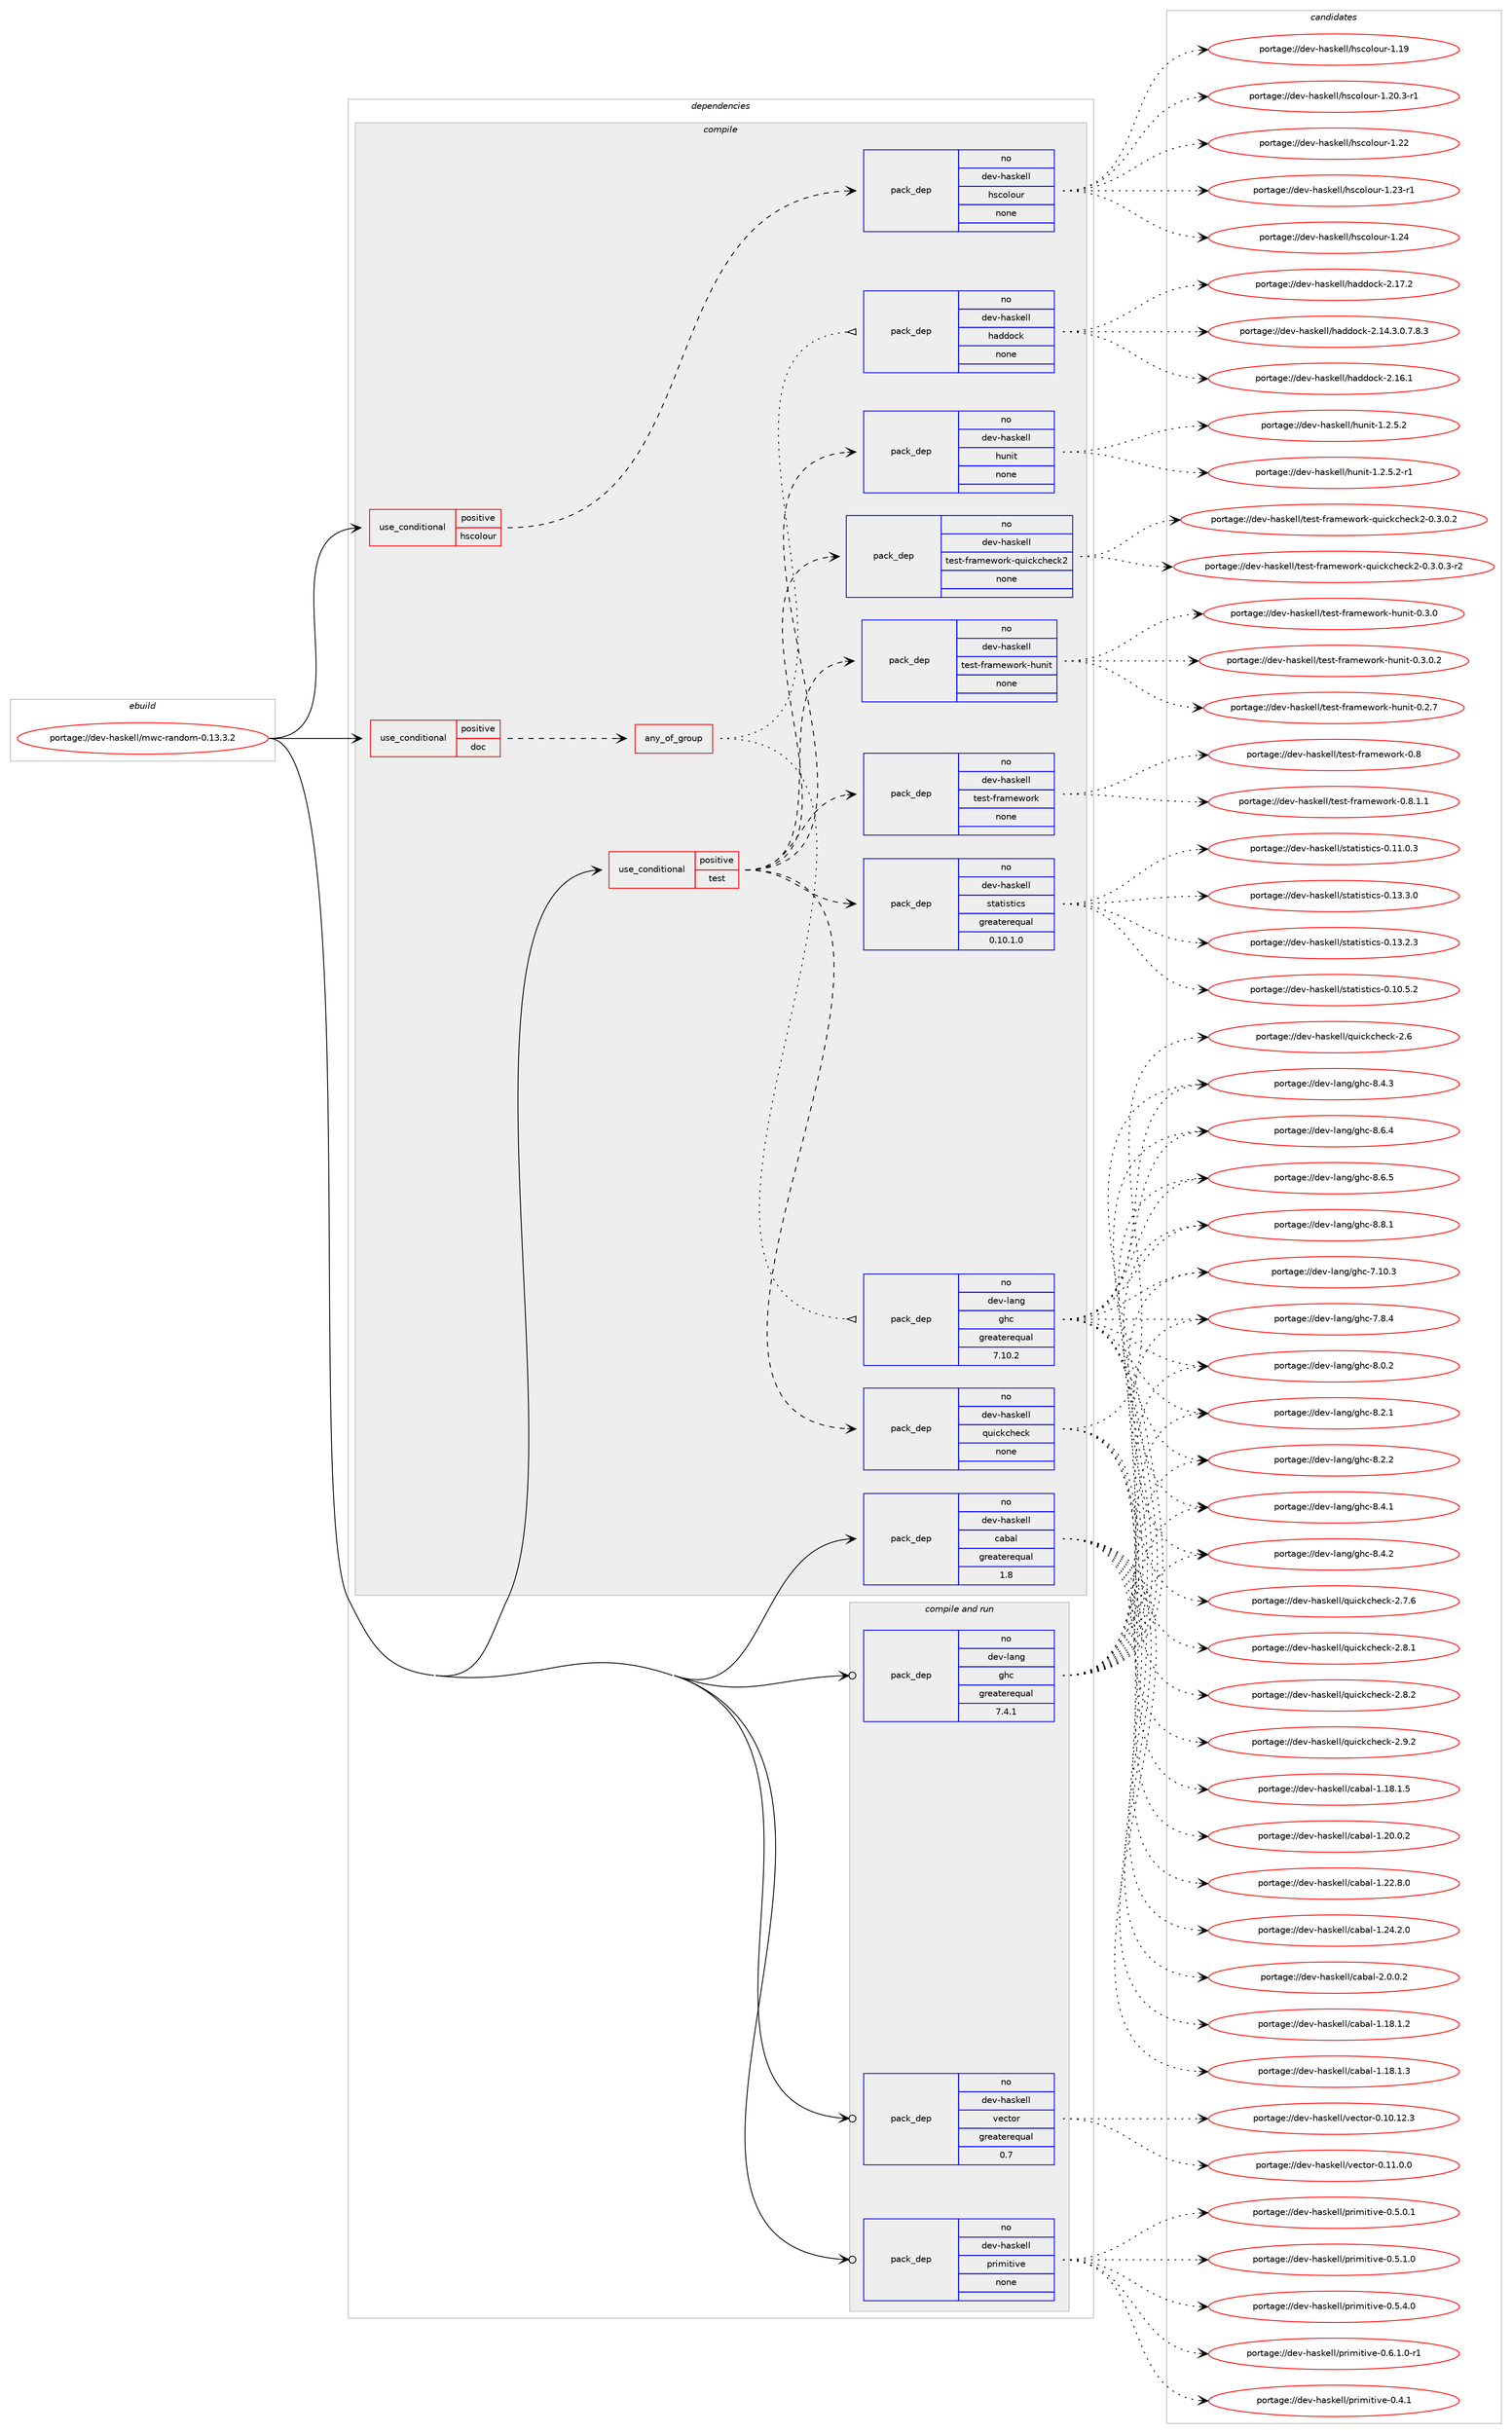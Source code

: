 digraph prolog {

# *************
# Graph options
# *************

newrank=true;
concentrate=true;
compound=true;
graph [rankdir=LR,fontname=Helvetica,fontsize=10,ranksep=1.5];#, ranksep=2.5, nodesep=0.2];
edge  [arrowhead=vee];
node  [fontname=Helvetica,fontsize=10];

# **********
# The ebuild
# **********

subgraph cluster_leftcol {
color=gray;
rank=same;
label=<<i>ebuild</i>>;
id [label="portage://dev-haskell/mwc-random-0.13.3.2", color=red, width=4, href="../dev-haskell/mwc-random-0.13.3.2.svg"];
}

# ****************
# The dependencies
# ****************

subgraph cluster_midcol {
color=gray;
label=<<i>dependencies</i>>;
subgraph cluster_compile {
fillcolor="#eeeeee";
style=filled;
label=<<i>compile</i>>;
subgraph cond16317 {
dependency75241 [label=<<TABLE BORDER="0" CELLBORDER="1" CELLSPACING="0" CELLPADDING="4"><TR><TD ROWSPAN="3" CELLPADDING="10">use_conditional</TD></TR><TR><TD>positive</TD></TR><TR><TD>doc</TD></TR></TABLE>>, shape=none, color=red];
subgraph any2071 {
dependency75242 [label=<<TABLE BORDER="0" CELLBORDER="1" CELLSPACING="0" CELLPADDING="4"><TR><TD CELLPADDING="10">any_of_group</TD></TR></TABLE>>, shape=none, color=red];subgraph pack56794 {
dependency75243 [label=<<TABLE BORDER="0" CELLBORDER="1" CELLSPACING="0" CELLPADDING="4" WIDTH="220"><TR><TD ROWSPAN="6" CELLPADDING="30">pack_dep</TD></TR><TR><TD WIDTH="110">no</TD></TR><TR><TD>dev-haskell</TD></TR><TR><TD>haddock</TD></TR><TR><TD>none</TD></TR><TR><TD></TD></TR></TABLE>>, shape=none, color=blue];
}
dependency75242:e -> dependency75243:w [weight=20,style="dotted",arrowhead="oinv"];
subgraph pack56795 {
dependency75244 [label=<<TABLE BORDER="0" CELLBORDER="1" CELLSPACING="0" CELLPADDING="4" WIDTH="220"><TR><TD ROWSPAN="6" CELLPADDING="30">pack_dep</TD></TR><TR><TD WIDTH="110">no</TD></TR><TR><TD>dev-lang</TD></TR><TR><TD>ghc</TD></TR><TR><TD>greaterequal</TD></TR><TR><TD>7.10.2</TD></TR></TABLE>>, shape=none, color=blue];
}
dependency75242:e -> dependency75244:w [weight=20,style="dotted",arrowhead="oinv"];
}
dependency75241:e -> dependency75242:w [weight=20,style="dashed",arrowhead="vee"];
}
id:e -> dependency75241:w [weight=20,style="solid",arrowhead="vee"];
subgraph cond16318 {
dependency75245 [label=<<TABLE BORDER="0" CELLBORDER="1" CELLSPACING="0" CELLPADDING="4"><TR><TD ROWSPAN="3" CELLPADDING="10">use_conditional</TD></TR><TR><TD>positive</TD></TR><TR><TD>hscolour</TD></TR></TABLE>>, shape=none, color=red];
subgraph pack56796 {
dependency75246 [label=<<TABLE BORDER="0" CELLBORDER="1" CELLSPACING="0" CELLPADDING="4" WIDTH="220"><TR><TD ROWSPAN="6" CELLPADDING="30">pack_dep</TD></TR><TR><TD WIDTH="110">no</TD></TR><TR><TD>dev-haskell</TD></TR><TR><TD>hscolour</TD></TR><TR><TD>none</TD></TR><TR><TD></TD></TR></TABLE>>, shape=none, color=blue];
}
dependency75245:e -> dependency75246:w [weight=20,style="dashed",arrowhead="vee"];
}
id:e -> dependency75245:w [weight=20,style="solid",arrowhead="vee"];
subgraph cond16319 {
dependency75247 [label=<<TABLE BORDER="0" CELLBORDER="1" CELLSPACING="0" CELLPADDING="4"><TR><TD ROWSPAN="3" CELLPADDING="10">use_conditional</TD></TR><TR><TD>positive</TD></TR><TR><TD>test</TD></TR></TABLE>>, shape=none, color=red];
subgraph pack56797 {
dependency75248 [label=<<TABLE BORDER="0" CELLBORDER="1" CELLSPACING="0" CELLPADDING="4" WIDTH="220"><TR><TD ROWSPAN="6" CELLPADDING="30">pack_dep</TD></TR><TR><TD WIDTH="110">no</TD></TR><TR><TD>dev-haskell</TD></TR><TR><TD>hunit</TD></TR><TR><TD>none</TD></TR><TR><TD></TD></TR></TABLE>>, shape=none, color=blue];
}
dependency75247:e -> dependency75248:w [weight=20,style="dashed",arrowhead="vee"];
subgraph pack56798 {
dependency75249 [label=<<TABLE BORDER="0" CELLBORDER="1" CELLSPACING="0" CELLPADDING="4" WIDTH="220"><TR><TD ROWSPAN="6" CELLPADDING="30">pack_dep</TD></TR><TR><TD WIDTH="110">no</TD></TR><TR><TD>dev-haskell</TD></TR><TR><TD>quickcheck</TD></TR><TR><TD>none</TD></TR><TR><TD></TD></TR></TABLE>>, shape=none, color=blue];
}
dependency75247:e -> dependency75249:w [weight=20,style="dashed",arrowhead="vee"];
subgraph pack56799 {
dependency75250 [label=<<TABLE BORDER="0" CELLBORDER="1" CELLSPACING="0" CELLPADDING="4" WIDTH="220"><TR><TD ROWSPAN="6" CELLPADDING="30">pack_dep</TD></TR><TR><TD WIDTH="110">no</TD></TR><TR><TD>dev-haskell</TD></TR><TR><TD>statistics</TD></TR><TR><TD>greaterequal</TD></TR><TR><TD>0.10.1.0</TD></TR></TABLE>>, shape=none, color=blue];
}
dependency75247:e -> dependency75250:w [weight=20,style="dashed",arrowhead="vee"];
subgraph pack56800 {
dependency75251 [label=<<TABLE BORDER="0" CELLBORDER="1" CELLSPACING="0" CELLPADDING="4" WIDTH="220"><TR><TD ROWSPAN="6" CELLPADDING="30">pack_dep</TD></TR><TR><TD WIDTH="110">no</TD></TR><TR><TD>dev-haskell</TD></TR><TR><TD>test-framework</TD></TR><TR><TD>none</TD></TR><TR><TD></TD></TR></TABLE>>, shape=none, color=blue];
}
dependency75247:e -> dependency75251:w [weight=20,style="dashed",arrowhead="vee"];
subgraph pack56801 {
dependency75252 [label=<<TABLE BORDER="0" CELLBORDER="1" CELLSPACING="0" CELLPADDING="4" WIDTH="220"><TR><TD ROWSPAN="6" CELLPADDING="30">pack_dep</TD></TR><TR><TD WIDTH="110">no</TD></TR><TR><TD>dev-haskell</TD></TR><TR><TD>test-framework-hunit</TD></TR><TR><TD>none</TD></TR><TR><TD></TD></TR></TABLE>>, shape=none, color=blue];
}
dependency75247:e -> dependency75252:w [weight=20,style="dashed",arrowhead="vee"];
subgraph pack56802 {
dependency75253 [label=<<TABLE BORDER="0" CELLBORDER="1" CELLSPACING="0" CELLPADDING="4" WIDTH="220"><TR><TD ROWSPAN="6" CELLPADDING="30">pack_dep</TD></TR><TR><TD WIDTH="110">no</TD></TR><TR><TD>dev-haskell</TD></TR><TR><TD>test-framework-quickcheck2</TD></TR><TR><TD>none</TD></TR><TR><TD></TD></TR></TABLE>>, shape=none, color=blue];
}
dependency75247:e -> dependency75253:w [weight=20,style="dashed",arrowhead="vee"];
}
id:e -> dependency75247:w [weight=20,style="solid",arrowhead="vee"];
subgraph pack56803 {
dependency75254 [label=<<TABLE BORDER="0" CELLBORDER="1" CELLSPACING="0" CELLPADDING="4" WIDTH="220"><TR><TD ROWSPAN="6" CELLPADDING="30">pack_dep</TD></TR><TR><TD WIDTH="110">no</TD></TR><TR><TD>dev-haskell</TD></TR><TR><TD>cabal</TD></TR><TR><TD>greaterequal</TD></TR><TR><TD>1.8</TD></TR></TABLE>>, shape=none, color=blue];
}
id:e -> dependency75254:w [weight=20,style="solid",arrowhead="vee"];
}
subgraph cluster_compileandrun {
fillcolor="#eeeeee";
style=filled;
label=<<i>compile and run</i>>;
subgraph pack56804 {
dependency75255 [label=<<TABLE BORDER="0" CELLBORDER="1" CELLSPACING="0" CELLPADDING="4" WIDTH="220"><TR><TD ROWSPAN="6" CELLPADDING="30">pack_dep</TD></TR><TR><TD WIDTH="110">no</TD></TR><TR><TD>dev-haskell</TD></TR><TR><TD>primitive</TD></TR><TR><TD>none</TD></TR><TR><TD></TD></TR></TABLE>>, shape=none, color=blue];
}
id:e -> dependency75255:w [weight=20,style="solid",arrowhead="odotvee"];
subgraph pack56805 {
dependency75256 [label=<<TABLE BORDER="0" CELLBORDER="1" CELLSPACING="0" CELLPADDING="4" WIDTH="220"><TR><TD ROWSPAN="6" CELLPADDING="30">pack_dep</TD></TR><TR><TD WIDTH="110">no</TD></TR><TR><TD>dev-haskell</TD></TR><TR><TD>vector</TD></TR><TR><TD>greaterequal</TD></TR><TR><TD>0.7</TD></TR></TABLE>>, shape=none, color=blue];
}
id:e -> dependency75256:w [weight=20,style="solid",arrowhead="odotvee"];
subgraph pack56806 {
dependency75257 [label=<<TABLE BORDER="0" CELLBORDER="1" CELLSPACING="0" CELLPADDING="4" WIDTH="220"><TR><TD ROWSPAN="6" CELLPADDING="30">pack_dep</TD></TR><TR><TD WIDTH="110">no</TD></TR><TR><TD>dev-lang</TD></TR><TR><TD>ghc</TD></TR><TR><TD>greaterequal</TD></TR><TR><TD>7.4.1</TD></TR></TABLE>>, shape=none, color=blue];
}
id:e -> dependency75257:w [weight=20,style="solid",arrowhead="odotvee"];
}
subgraph cluster_run {
fillcolor="#eeeeee";
style=filled;
label=<<i>run</i>>;
}
}

# **************
# The candidates
# **************

subgraph cluster_choices {
rank=same;
color=gray;
label=<<i>candidates</i>>;

subgraph choice56794 {
color=black;
nodesep=1;
choiceportage1001011184510497115107101108108471049710010011199107455046495246514648465546564651 [label="portage://dev-haskell/haddock-2.14.3.0.7.8.3", color=red, width=4,href="../dev-haskell/haddock-2.14.3.0.7.8.3.svg"];
choiceportage100101118451049711510710110810847104971001001119910745504649544649 [label="portage://dev-haskell/haddock-2.16.1", color=red, width=4,href="../dev-haskell/haddock-2.16.1.svg"];
choiceportage100101118451049711510710110810847104971001001119910745504649554650 [label="portage://dev-haskell/haddock-2.17.2", color=red, width=4,href="../dev-haskell/haddock-2.17.2.svg"];
dependency75243:e -> choiceportage1001011184510497115107101108108471049710010011199107455046495246514648465546564651:w [style=dotted,weight="100"];
dependency75243:e -> choiceportage100101118451049711510710110810847104971001001119910745504649544649:w [style=dotted,weight="100"];
dependency75243:e -> choiceportage100101118451049711510710110810847104971001001119910745504649554650:w [style=dotted,weight="100"];
}
subgraph choice56795 {
color=black;
nodesep=1;
choiceportage1001011184510897110103471031049945554649484651 [label="portage://dev-lang/ghc-7.10.3", color=red, width=4,href="../dev-lang/ghc-7.10.3.svg"];
choiceportage10010111845108971101034710310499455546564652 [label="portage://dev-lang/ghc-7.8.4", color=red, width=4,href="../dev-lang/ghc-7.8.4.svg"];
choiceportage10010111845108971101034710310499455646484650 [label="portage://dev-lang/ghc-8.0.2", color=red, width=4,href="../dev-lang/ghc-8.0.2.svg"];
choiceportage10010111845108971101034710310499455646504649 [label="portage://dev-lang/ghc-8.2.1", color=red, width=4,href="../dev-lang/ghc-8.2.1.svg"];
choiceportage10010111845108971101034710310499455646504650 [label="portage://dev-lang/ghc-8.2.2", color=red, width=4,href="../dev-lang/ghc-8.2.2.svg"];
choiceportage10010111845108971101034710310499455646524649 [label="portage://dev-lang/ghc-8.4.1", color=red, width=4,href="../dev-lang/ghc-8.4.1.svg"];
choiceportage10010111845108971101034710310499455646524650 [label="portage://dev-lang/ghc-8.4.2", color=red, width=4,href="../dev-lang/ghc-8.4.2.svg"];
choiceportage10010111845108971101034710310499455646524651 [label="portage://dev-lang/ghc-8.4.3", color=red, width=4,href="../dev-lang/ghc-8.4.3.svg"];
choiceportage10010111845108971101034710310499455646544652 [label="portage://dev-lang/ghc-8.6.4", color=red, width=4,href="../dev-lang/ghc-8.6.4.svg"];
choiceportage10010111845108971101034710310499455646544653 [label="portage://dev-lang/ghc-8.6.5", color=red, width=4,href="../dev-lang/ghc-8.6.5.svg"];
choiceportage10010111845108971101034710310499455646564649 [label="portage://dev-lang/ghc-8.8.1", color=red, width=4,href="../dev-lang/ghc-8.8.1.svg"];
dependency75244:e -> choiceportage1001011184510897110103471031049945554649484651:w [style=dotted,weight="100"];
dependency75244:e -> choiceportage10010111845108971101034710310499455546564652:w [style=dotted,weight="100"];
dependency75244:e -> choiceportage10010111845108971101034710310499455646484650:w [style=dotted,weight="100"];
dependency75244:e -> choiceportage10010111845108971101034710310499455646504649:w [style=dotted,weight="100"];
dependency75244:e -> choiceportage10010111845108971101034710310499455646504650:w [style=dotted,weight="100"];
dependency75244:e -> choiceportage10010111845108971101034710310499455646524649:w [style=dotted,weight="100"];
dependency75244:e -> choiceportage10010111845108971101034710310499455646524650:w [style=dotted,weight="100"];
dependency75244:e -> choiceportage10010111845108971101034710310499455646524651:w [style=dotted,weight="100"];
dependency75244:e -> choiceportage10010111845108971101034710310499455646544652:w [style=dotted,weight="100"];
dependency75244:e -> choiceportage10010111845108971101034710310499455646544653:w [style=dotted,weight="100"];
dependency75244:e -> choiceportage10010111845108971101034710310499455646564649:w [style=dotted,weight="100"];
}
subgraph choice56796 {
color=black;
nodesep=1;
choiceportage100101118451049711510710110810847104115991111081111171144549464957 [label="portage://dev-haskell/hscolour-1.19", color=red, width=4,href="../dev-haskell/hscolour-1.19.svg"];
choiceportage10010111845104971151071011081084710411599111108111117114454946504846514511449 [label="portage://dev-haskell/hscolour-1.20.3-r1", color=red, width=4,href="../dev-haskell/hscolour-1.20.3-r1.svg"];
choiceportage100101118451049711510710110810847104115991111081111171144549465050 [label="portage://dev-haskell/hscolour-1.22", color=red, width=4,href="../dev-haskell/hscolour-1.22.svg"];
choiceportage1001011184510497115107101108108471041159911110811111711445494650514511449 [label="portage://dev-haskell/hscolour-1.23-r1", color=red, width=4,href="../dev-haskell/hscolour-1.23-r1.svg"];
choiceportage100101118451049711510710110810847104115991111081111171144549465052 [label="portage://dev-haskell/hscolour-1.24", color=red, width=4,href="../dev-haskell/hscolour-1.24.svg"];
dependency75246:e -> choiceportage100101118451049711510710110810847104115991111081111171144549464957:w [style=dotted,weight="100"];
dependency75246:e -> choiceportage10010111845104971151071011081084710411599111108111117114454946504846514511449:w [style=dotted,weight="100"];
dependency75246:e -> choiceportage100101118451049711510710110810847104115991111081111171144549465050:w [style=dotted,weight="100"];
dependency75246:e -> choiceportage1001011184510497115107101108108471041159911110811111711445494650514511449:w [style=dotted,weight="100"];
dependency75246:e -> choiceportage100101118451049711510710110810847104115991111081111171144549465052:w [style=dotted,weight="100"];
}
subgraph choice56797 {
color=black;
nodesep=1;
choiceportage1001011184510497115107101108108471041171101051164549465046534650 [label="portage://dev-haskell/hunit-1.2.5.2", color=red, width=4,href="../dev-haskell/hunit-1.2.5.2.svg"];
choiceportage10010111845104971151071011081084710411711010511645494650465346504511449 [label="portage://dev-haskell/hunit-1.2.5.2-r1", color=red, width=4,href="../dev-haskell/hunit-1.2.5.2-r1.svg"];
dependency75248:e -> choiceportage1001011184510497115107101108108471041171101051164549465046534650:w [style=dotted,weight="100"];
dependency75248:e -> choiceportage10010111845104971151071011081084710411711010511645494650465346504511449:w [style=dotted,weight="100"];
}
subgraph choice56798 {
color=black;
nodesep=1;
choiceportage10010111845104971151071011081084711311710599107991041019910745504654 [label="portage://dev-haskell/quickcheck-2.6", color=red, width=4,href="../dev-haskell/quickcheck-2.6.svg"];
choiceportage100101118451049711510710110810847113117105991079910410199107455046554654 [label="portage://dev-haskell/quickcheck-2.7.6", color=red, width=4,href="../dev-haskell/quickcheck-2.7.6.svg"];
choiceportage100101118451049711510710110810847113117105991079910410199107455046564649 [label="portage://dev-haskell/quickcheck-2.8.1", color=red, width=4,href="../dev-haskell/quickcheck-2.8.1.svg"];
choiceportage100101118451049711510710110810847113117105991079910410199107455046564650 [label="portage://dev-haskell/quickcheck-2.8.2", color=red, width=4,href="../dev-haskell/quickcheck-2.8.2.svg"];
choiceportage100101118451049711510710110810847113117105991079910410199107455046574650 [label="portage://dev-haskell/quickcheck-2.9.2", color=red, width=4,href="../dev-haskell/quickcheck-2.9.2.svg"];
dependency75249:e -> choiceportage10010111845104971151071011081084711311710599107991041019910745504654:w [style=dotted,weight="100"];
dependency75249:e -> choiceportage100101118451049711510710110810847113117105991079910410199107455046554654:w [style=dotted,weight="100"];
dependency75249:e -> choiceportage100101118451049711510710110810847113117105991079910410199107455046564649:w [style=dotted,weight="100"];
dependency75249:e -> choiceportage100101118451049711510710110810847113117105991079910410199107455046564650:w [style=dotted,weight="100"];
dependency75249:e -> choiceportage100101118451049711510710110810847113117105991079910410199107455046574650:w [style=dotted,weight="100"];
}
subgraph choice56799 {
color=black;
nodesep=1;
choiceportage1001011184510497115107101108108471151169711610511511610599115454846494846534650 [label="portage://dev-haskell/statistics-0.10.5.2", color=red, width=4,href="../dev-haskell/statistics-0.10.5.2.svg"];
choiceportage1001011184510497115107101108108471151169711610511511610599115454846494946484651 [label="portage://dev-haskell/statistics-0.11.0.3", color=red, width=4,href="../dev-haskell/statistics-0.11.0.3.svg"];
choiceportage1001011184510497115107101108108471151169711610511511610599115454846495146504651 [label="portage://dev-haskell/statistics-0.13.2.3", color=red, width=4,href="../dev-haskell/statistics-0.13.2.3.svg"];
choiceportage1001011184510497115107101108108471151169711610511511610599115454846495146514648 [label="portage://dev-haskell/statistics-0.13.3.0", color=red, width=4,href="../dev-haskell/statistics-0.13.3.0.svg"];
dependency75250:e -> choiceportage1001011184510497115107101108108471151169711610511511610599115454846494846534650:w [style=dotted,weight="100"];
dependency75250:e -> choiceportage1001011184510497115107101108108471151169711610511511610599115454846494946484651:w [style=dotted,weight="100"];
dependency75250:e -> choiceportage1001011184510497115107101108108471151169711610511511610599115454846495146504651:w [style=dotted,weight="100"];
dependency75250:e -> choiceportage1001011184510497115107101108108471151169711610511511610599115454846495146514648:w [style=dotted,weight="100"];
}
subgraph choice56800 {
color=black;
nodesep=1;
choiceportage100101118451049711510710110810847116101115116451021149710910111911111410745484656 [label="portage://dev-haskell/test-framework-0.8", color=red, width=4,href="../dev-haskell/test-framework-0.8.svg"];
choiceportage10010111845104971151071011081084711610111511645102114971091011191111141074548465646494649 [label="portage://dev-haskell/test-framework-0.8.1.1", color=red, width=4,href="../dev-haskell/test-framework-0.8.1.1.svg"];
dependency75251:e -> choiceportage100101118451049711510710110810847116101115116451021149710910111911111410745484656:w [style=dotted,weight="100"];
dependency75251:e -> choiceportage10010111845104971151071011081084711610111511645102114971091011191111141074548465646494649:w [style=dotted,weight="100"];
}
subgraph choice56801 {
color=black;
nodesep=1;
choiceportage100101118451049711510710110810847116101115116451021149710910111911111410745104117110105116454846504655 [label="portage://dev-haskell/test-framework-hunit-0.2.7", color=red, width=4,href="../dev-haskell/test-framework-hunit-0.2.7.svg"];
choiceportage100101118451049711510710110810847116101115116451021149710910111911111410745104117110105116454846514648 [label="portage://dev-haskell/test-framework-hunit-0.3.0", color=red, width=4,href="../dev-haskell/test-framework-hunit-0.3.0.svg"];
choiceportage1001011184510497115107101108108471161011151164510211497109101119111114107451041171101051164548465146484650 [label="portage://dev-haskell/test-framework-hunit-0.3.0.2", color=red, width=4,href="../dev-haskell/test-framework-hunit-0.3.0.2.svg"];
dependency75252:e -> choiceportage100101118451049711510710110810847116101115116451021149710910111911111410745104117110105116454846504655:w [style=dotted,weight="100"];
dependency75252:e -> choiceportage100101118451049711510710110810847116101115116451021149710910111911111410745104117110105116454846514648:w [style=dotted,weight="100"];
dependency75252:e -> choiceportage1001011184510497115107101108108471161011151164510211497109101119111114107451041171101051164548465146484650:w [style=dotted,weight="100"];
}
subgraph choice56802 {
color=black;
nodesep=1;
choiceportage100101118451049711510710110810847116101115116451021149710910111911111410745113117105991079910410199107504548465146484650 [label="portage://dev-haskell/test-framework-quickcheck2-0.3.0.2", color=red, width=4,href="../dev-haskell/test-framework-quickcheck2-0.3.0.2.svg"];
choiceportage1001011184510497115107101108108471161011151164510211497109101119111114107451131171059910799104101991075045484651464846514511450 [label="portage://dev-haskell/test-framework-quickcheck2-0.3.0.3-r2", color=red, width=4,href="../dev-haskell/test-framework-quickcheck2-0.3.0.3-r2.svg"];
dependency75253:e -> choiceportage100101118451049711510710110810847116101115116451021149710910111911111410745113117105991079910410199107504548465146484650:w [style=dotted,weight="100"];
dependency75253:e -> choiceportage1001011184510497115107101108108471161011151164510211497109101119111114107451131171059910799104101991075045484651464846514511450:w [style=dotted,weight="100"];
}
subgraph choice56803 {
color=black;
nodesep=1;
choiceportage10010111845104971151071011081084799979897108454946495646494650 [label="portage://dev-haskell/cabal-1.18.1.2", color=red, width=4,href="../dev-haskell/cabal-1.18.1.2.svg"];
choiceportage10010111845104971151071011081084799979897108454946495646494651 [label="portage://dev-haskell/cabal-1.18.1.3", color=red, width=4,href="../dev-haskell/cabal-1.18.1.3.svg"];
choiceportage10010111845104971151071011081084799979897108454946495646494653 [label="portage://dev-haskell/cabal-1.18.1.5", color=red, width=4,href="../dev-haskell/cabal-1.18.1.5.svg"];
choiceportage10010111845104971151071011081084799979897108454946504846484650 [label="portage://dev-haskell/cabal-1.20.0.2", color=red, width=4,href="../dev-haskell/cabal-1.20.0.2.svg"];
choiceportage10010111845104971151071011081084799979897108454946505046564648 [label="portage://dev-haskell/cabal-1.22.8.0", color=red, width=4,href="../dev-haskell/cabal-1.22.8.0.svg"];
choiceportage10010111845104971151071011081084799979897108454946505246504648 [label="portage://dev-haskell/cabal-1.24.2.0", color=red, width=4,href="../dev-haskell/cabal-1.24.2.0.svg"];
choiceportage100101118451049711510710110810847999798971084550464846484650 [label="portage://dev-haskell/cabal-2.0.0.2", color=red, width=4,href="../dev-haskell/cabal-2.0.0.2.svg"];
dependency75254:e -> choiceportage10010111845104971151071011081084799979897108454946495646494650:w [style=dotted,weight="100"];
dependency75254:e -> choiceportage10010111845104971151071011081084799979897108454946495646494651:w [style=dotted,weight="100"];
dependency75254:e -> choiceportage10010111845104971151071011081084799979897108454946495646494653:w [style=dotted,weight="100"];
dependency75254:e -> choiceportage10010111845104971151071011081084799979897108454946504846484650:w [style=dotted,weight="100"];
dependency75254:e -> choiceportage10010111845104971151071011081084799979897108454946505046564648:w [style=dotted,weight="100"];
dependency75254:e -> choiceportage10010111845104971151071011081084799979897108454946505246504648:w [style=dotted,weight="100"];
dependency75254:e -> choiceportage100101118451049711510710110810847999798971084550464846484650:w [style=dotted,weight="100"];
}
subgraph choice56804 {
color=black;
nodesep=1;
choiceportage100101118451049711510710110810847112114105109105116105118101454846524649 [label="portage://dev-haskell/primitive-0.4.1", color=red, width=4,href="../dev-haskell/primitive-0.4.1.svg"];
choiceportage1001011184510497115107101108108471121141051091051161051181014548465346484649 [label="portage://dev-haskell/primitive-0.5.0.1", color=red, width=4,href="../dev-haskell/primitive-0.5.0.1.svg"];
choiceportage1001011184510497115107101108108471121141051091051161051181014548465346494648 [label="portage://dev-haskell/primitive-0.5.1.0", color=red, width=4,href="../dev-haskell/primitive-0.5.1.0.svg"];
choiceportage1001011184510497115107101108108471121141051091051161051181014548465346524648 [label="portage://dev-haskell/primitive-0.5.4.0", color=red, width=4,href="../dev-haskell/primitive-0.5.4.0.svg"];
choiceportage10010111845104971151071011081084711211410510910511610511810145484654464946484511449 [label="portage://dev-haskell/primitive-0.6.1.0-r1", color=red, width=4,href="../dev-haskell/primitive-0.6.1.0-r1.svg"];
dependency75255:e -> choiceportage100101118451049711510710110810847112114105109105116105118101454846524649:w [style=dotted,weight="100"];
dependency75255:e -> choiceportage1001011184510497115107101108108471121141051091051161051181014548465346484649:w [style=dotted,weight="100"];
dependency75255:e -> choiceportage1001011184510497115107101108108471121141051091051161051181014548465346494648:w [style=dotted,weight="100"];
dependency75255:e -> choiceportage1001011184510497115107101108108471121141051091051161051181014548465346524648:w [style=dotted,weight="100"];
dependency75255:e -> choiceportage10010111845104971151071011081084711211410510910511610511810145484654464946484511449:w [style=dotted,weight="100"];
}
subgraph choice56805 {
color=black;
nodesep=1;
choiceportage1001011184510497115107101108108471181019911611111445484649484649504651 [label="portage://dev-haskell/vector-0.10.12.3", color=red, width=4,href="../dev-haskell/vector-0.10.12.3.svg"];
choiceportage10010111845104971151071011081084711810199116111114454846494946484648 [label="portage://dev-haskell/vector-0.11.0.0", color=red, width=4,href="../dev-haskell/vector-0.11.0.0.svg"];
dependency75256:e -> choiceportage1001011184510497115107101108108471181019911611111445484649484649504651:w [style=dotted,weight="100"];
dependency75256:e -> choiceportage10010111845104971151071011081084711810199116111114454846494946484648:w [style=dotted,weight="100"];
}
subgraph choice56806 {
color=black;
nodesep=1;
choiceportage1001011184510897110103471031049945554649484651 [label="portage://dev-lang/ghc-7.10.3", color=red, width=4,href="../dev-lang/ghc-7.10.3.svg"];
choiceportage10010111845108971101034710310499455546564652 [label="portage://dev-lang/ghc-7.8.4", color=red, width=4,href="../dev-lang/ghc-7.8.4.svg"];
choiceportage10010111845108971101034710310499455646484650 [label="portage://dev-lang/ghc-8.0.2", color=red, width=4,href="../dev-lang/ghc-8.0.2.svg"];
choiceportage10010111845108971101034710310499455646504649 [label="portage://dev-lang/ghc-8.2.1", color=red, width=4,href="../dev-lang/ghc-8.2.1.svg"];
choiceportage10010111845108971101034710310499455646504650 [label="portage://dev-lang/ghc-8.2.2", color=red, width=4,href="../dev-lang/ghc-8.2.2.svg"];
choiceportage10010111845108971101034710310499455646524649 [label="portage://dev-lang/ghc-8.4.1", color=red, width=4,href="../dev-lang/ghc-8.4.1.svg"];
choiceportage10010111845108971101034710310499455646524650 [label="portage://dev-lang/ghc-8.4.2", color=red, width=4,href="../dev-lang/ghc-8.4.2.svg"];
choiceportage10010111845108971101034710310499455646524651 [label="portage://dev-lang/ghc-8.4.3", color=red, width=4,href="../dev-lang/ghc-8.4.3.svg"];
choiceportage10010111845108971101034710310499455646544652 [label="portage://dev-lang/ghc-8.6.4", color=red, width=4,href="../dev-lang/ghc-8.6.4.svg"];
choiceportage10010111845108971101034710310499455646544653 [label="portage://dev-lang/ghc-8.6.5", color=red, width=4,href="../dev-lang/ghc-8.6.5.svg"];
choiceportage10010111845108971101034710310499455646564649 [label="portage://dev-lang/ghc-8.8.1", color=red, width=4,href="../dev-lang/ghc-8.8.1.svg"];
dependency75257:e -> choiceportage1001011184510897110103471031049945554649484651:w [style=dotted,weight="100"];
dependency75257:e -> choiceportage10010111845108971101034710310499455546564652:w [style=dotted,weight="100"];
dependency75257:e -> choiceportage10010111845108971101034710310499455646484650:w [style=dotted,weight="100"];
dependency75257:e -> choiceportage10010111845108971101034710310499455646504649:w [style=dotted,weight="100"];
dependency75257:e -> choiceportage10010111845108971101034710310499455646504650:w [style=dotted,weight="100"];
dependency75257:e -> choiceportage10010111845108971101034710310499455646524649:w [style=dotted,weight="100"];
dependency75257:e -> choiceportage10010111845108971101034710310499455646524650:w [style=dotted,weight="100"];
dependency75257:e -> choiceportage10010111845108971101034710310499455646524651:w [style=dotted,weight="100"];
dependency75257:e -> choiceportage10010111845108971101034710310499455646544652:w [style=dotted,weight="100"];
dependency75257:e -> choiceportage10010111845108971101034710310499455646544653:w [style=dotted,weight="100"];
dependency75257:e -> choiceportage10010111845108971101034710310499455646564649:w [style=dotted,weight="100"];
}
}

}
